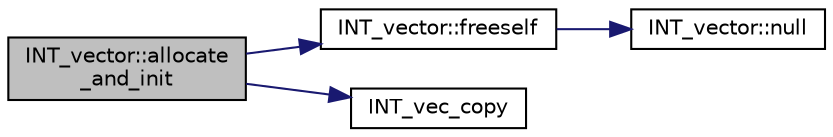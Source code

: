 digraph "INT_vector::allocate_and_init"
{
  edge [fontname="Helvetica",fontsize="10",labelfontname="Helvetica",labelfontsize="10"];
  node [fontname="Helvetica",fontsize="10",shape=record];
  rankdir="LR";
  Node11 [label="INT_vector::allocate\l_and_init",height=0.2,width=0.4,color="black", fillcolor="grey75", style="filled", fontcolor="black"];
  Node11 -> Node12 [color="midnightblue",fontsize="10",style="solid",fontname="Helvetica"];
  Node12 [label="INT_vector::freeself",height=0.2,width=0.4,color="black", fillcolor="white", style="filled",URL="$d0/de0/class_i_n_t__vector.html#a383d3aaf29f03a22bab7a458c0605886"];
  Node12 -> Node13 [color="midnightblue",fontsize="10",style="solid",fontname="Helvetica"];
  Node13 [label="INT_vector::null",height=0.2,width=0.4,color="black", fillcolor="white", style="filled",URL="$d0/de0/class_i_n_t__vector.html#aead7b6a3b0d430ccfd3e023132fb163c"];
  Node11 -> Node14 [color="midnightblue",fontsize="10",style="solid",fontname="Helvetica"];
  Node14 [label="INT_vec_copy",height=0.2,width=0.4,color="black", fillcolor="white", style="filled",URL="$df/dbf/sajeeb_8_c.html#ac2d875e27e009af6ec04d17254d11075"];
}
